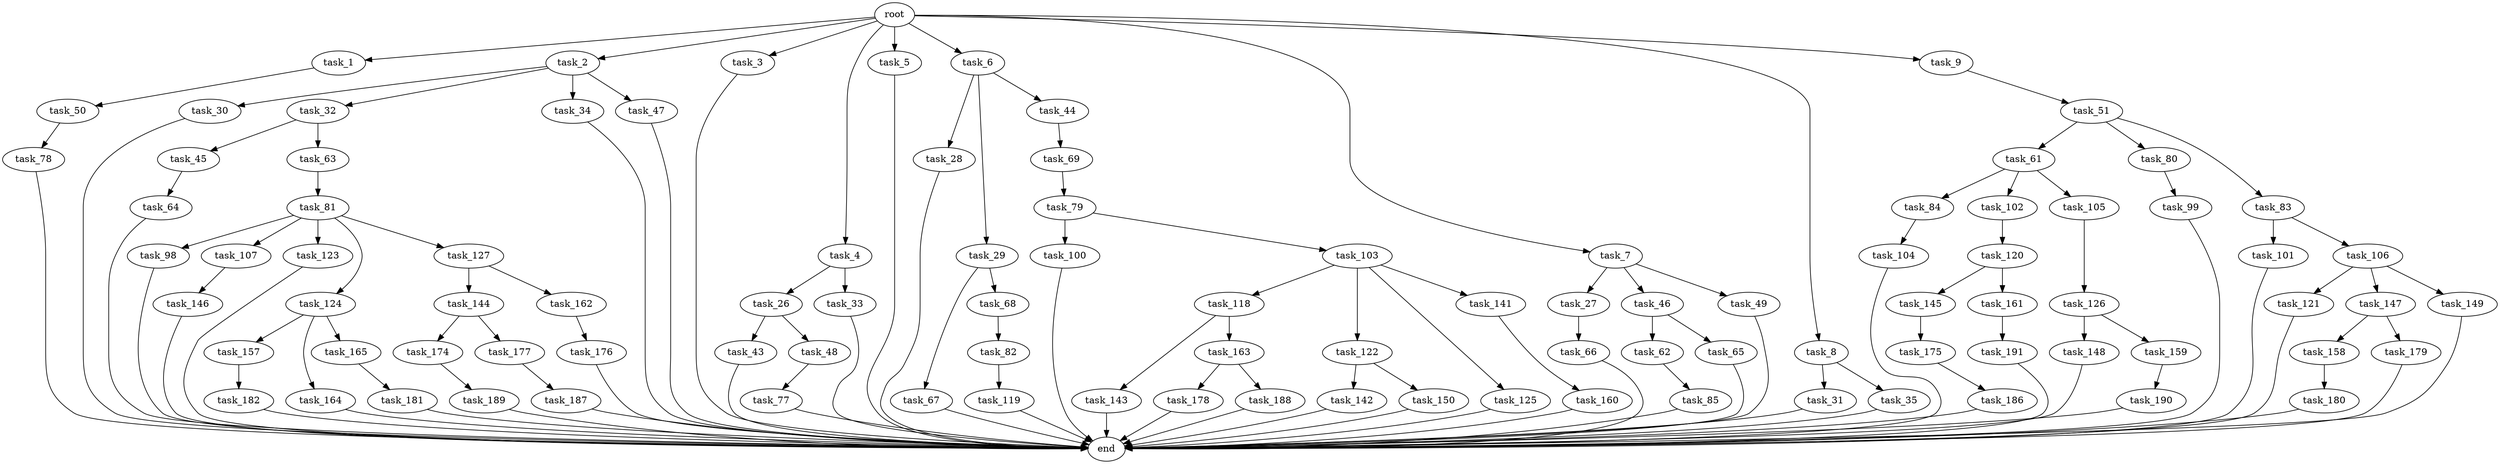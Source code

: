 digraph G {
  root [size="0.000000"];
  task_1 [size="2.048000"];
  task_2 [size="2.048000"];
  task_3 [size="2.048000"];
  task_4 [size="2.048000"];
  task_5 [size="2.048000"];
  task_6 [size="2.048000"];
  task_7 [size="2.048000"];
  task_8 [size="2.048000"];
  task_9 [size="2.048000"];
  task_26 [size="429496729.600000"];
  task_27 [size="1099511627.776000"];
  task_28 [size="274877906.944000"];
  task_29 [size="274877906.944000"];
  task_30 [size="429496729.600000"];
  task_31 [size="841813590.016000"];
  task_32 [size="429496729.600000"];
  task_33 [size="429496729.600000"];
  task_34 [size="429496729.600000"];
  task_35 [size="841813590.016000"];
  task_43 [size="274877906.944000"];
  task_44 [size="274877906.944000"];
  task_45 [size="1391569403.904000"];
  task_46 [size="1099511627.776000"];
  task_47 [size="429496729.600000"];
  task_48 [size="274877906.944000"];
  task_49 [size="1099511627.776000"];
  task_50 [size="154618822.656000"];
  task_51 [size="841813590.016000"];
  task_61 [size="68719476.736000"];
  task_62 [size="154618822.656000"];
  task_63 [size="1391569403.904000"];
  task_64 [size="1099511627.776000"];
  task_65 [size="154618822.656000"];
  task_66 [size="274877906.944000"];
  task_67 [size="841813590.016000"];
  task_68 [size="841813590.016000"];
  task_69 [size="1099511627.776000"];
  task_77 [size="618475290.624000"];
  task_78 [size="841813590.016000"];
  task_79 [size="841813590.016000"];
  task_80 [size="68719476.736000"];
  task_81 [size="1391569403.904000"];
  task_82 [size="429496729.600000"];
  task_83 [size="68719476.736000"];
  task_84 [size="68719476.736000"];
  task_85 [size="274877906.944000"];
  task_98 [size="274877906.944000"];
  task_99 [size="618475290.624000"];
  task_100 [size="1099511627.776000"];
  task_101 [size="841813590.016000"];
  task_102 [size="68719476.736000"];
  task_103 [size="1099511627.776000"];
  task_104 [size="618475290.624000"];
  task_105 [size="68719476.736000"];
  task_106 [size="841813590.016000"];
  task_107 [size="274877906.944000"];
  task_118 [size="618475290.624000"];
  task_119 [size="1099511627.776000"];
  task_120 [size="68719476.736000"];
  task_121 [size="1717986918.400000"];
  task_122 [size="618475290.624000"];
  task_123 [size="274877906.944000"];
  task_124 [size="274877906.944000"];
  task_125 [size="618475290.624000"];
  task_126 [size="618475290.624000"];
  task_127 [size="274877906.944000"];
  task_141 [size="618475290.624000"];
  task_142 [size="154618822.656000"];
  task_143 [size="1717986918.400000"];
  task_144 [size="1391569403.904000"];
  task_145 [size="429496729.600000"];
  task_146 [size="1099511627.776000"];
  task_147 [size="1717986918.400000"];
  task_148 [size="68719476.736000"];
  task_149 [size="1717986918.400000"];
  task_150 [size="154618822.656000"];
  task_157 [size="1717986918.400000"];
  task_158 [size="429496729.600000"];
  task_159 [size="68719476.736000"];
  task_160 [size="154618822.656000"];
  task_161 [size="429496729.600000"];
  task_162 [size="1391569403.904000"];
  task_163 [size="1717986918.400000"];
  task_164 [size="1717986918.400000"];
  task_165 [size="1717986918.400000"];
  task_174 [size="68719476.736000"];
  task_175 [size="618475290.624000"];
  task_176 [size="1099511627.776000"];
  task_177 [size="68719476.736000"];
  task_178 [size="841813590.016000"];
  task_179 [size="429496729.600000"];
  task_180 [size="1391569403.904000"];
  task_181 [size="274877906.944000"];
  task_182 [size="274877906.944000"];
  task_186 [size="154618822.656000"];
  task_187 [size="154618822.656000"];
  task_188 [size="841813590.016000"];
  task_189 [size="429496729.600000"];
  task_190 [size="1717986918.400000"];
  task_191 [size="274877906.944000"];
  end [size="0.000000"];

  root -> task_1 [size="1.000000"];
  root -> task_2 [size="1.000000"];
  root -> task_3 [size="1.000000"];
  root -> task_4 [size="1.000000"];
  root -> task_5 [size="1.000000"];
  root -> task_6 [size="1.000000"];
  root -> task_7 [size="1.000000"];
  root -> task_8 [size="1.000000"];
  root -> task_9 [size="1.000000"];
  task_1 -> task_50 [size="75497472.000000"];
  task_2 -> task_30 [size="209715200.000000"];
  task_2 -> task_32 [size="209715200.000000"];
  task_2 -> task_34 [size="209715200.000000"];
  task_2 -> task_47 [size="209715200.000000"];
  task_3 -> end [size="1.000000"];
  task_4 -> task_26 [size="209715200.000000"];
  task_4 -> task_33 [size="209715200.000000"];
  task_5 -> end [size="1.000000"];
  task_6 -> task_28 [size="134217728.000000"];
  task_6 -> task_29 [size="134217728.000000"];
  task_6 -> task_44 [size="134217728.000000"];
  task_7 -> task_27 [size="536870912.000000"];
  task_7 -> task_46 [size="536870912.000000"];
  task_7 -> task_49 [size="536870912.000000"];
  task_8 -> task_31 [size="411041792.000000"];
  task_8 -> task_35 [size="411041792.000000"];
  task_9 -> task_51 [size="411041792.000000"];
  task_26 -> task_43 [size="134217728.000000"];
  task_26 -> task_48 [size="134217728.000000"];
  task_27 -> task_66 [size="134217728.000000"];
  task_28 -> end [size="1.000000"];
  task_29 -> task_67 [size="411041792.000000"];
  task_29 -> task_68 [size="411041792.000000"];
  task_30 -> end [size="1.000000"];
  task_31 -> end [size="1.000000"];
  task_32 -> task_45 [size="679477248.000000"];
  task_32 -> task_63 [size="679477248.000000"];
  task_33 -> end [size="1.000000"];
  task_34 -> end [size="1.000000"];
  task_35 -> end [size="1.000000"];
  task_43 -> end [size="1.000000"];
  task_44 -> task_69 [size="536870912.000000"];
  task_45 -> task_64 [size="536870912.000000"];
  task_46 -> task_62 [size="75497472.000000"];
  task_46 -> task_65 [size="75497472.000000"];
  task_47 -> end [size="1.000000"];
  task_48 -> task_77 [size="301989888.000000"];
  task_49 -> end [size="1.000000"];
  task_50 -> task_78 [size="411041792.000000"];
  task_51 -> task_61 [size="33554432.000000"];
  task_51 -> task_80 [size="33554432.000000"];
  task_51 -> task_83 [size="33554432.000000"];
  task_61 -> task_84 [size="33554432.000000"];
  task_61 -> task_102 [size="33554432.000000"];
  task_61 -> task_105 [size="33554432.000000"];
  task_62 -> task_85 [size="134217728.000000"];
  task_63 -> task_81 [size="679477248.000000"];
  task_64 -> end [size="1.000000"];
  task_65 -> end [size="1.000000"];
  task_66 -> end [size="1.000000"];
  task_67 -> end [size="1.000000"];
  task_68 -> task_82 [size="209715200.000000"];
  task_69 -> task_79 [size="411041792.000000"];
  task_77 -> end [size="1.000000"];
  task_78 -> end [size="1.000000"];
  task_79 -> task_100 [size="536870912.000000"];
  task_79 -> task_103 [size="536870912.000000"];
  task_80 -> task_99 [size="301989888.000000"];
  task_81 -> task_98 [size="134217728.000000"];
  task_81 -> task_107 [size="134217728.000000"];
  task_81 -> task_123 [size="134217728.000000"];
  task_81 -> task_124 [size="134217728.000000"];
  task_81 -> task_127 [size="134217728.000000"];
  task_82 -> task_119 [size="536870912.000000"];
  task_83 -> task_101 [size="411041792.000000"];
  task_83 -> task_106 [size="411041792.000000"];
  task_84 -> task_104 [size="301989888.000000"];
  task_85 -> end [size="1.000000"];
  task_98 -> end [size="1.000000"];
  task_99 -> end [size="1.000000"];
  task_100 -> end [size="1.000000"];
  task_101 -> end [size="1.000000"];
  task_102 -> task_120 [size="33554432.000000"];
  task_103 -> task_118 [size="301989888.000000"];
  task_103 -> task_122 [size="301989888.000000"];
  task_103 -> task_125 [size="301989888.000000"];
  task_103 -> task_141 [size="301989888.000000"];
  task_104 -> end [size="1.000000"];
  task_105 -> task_126 [size="301989888.000000"];
  task_106 -> task_121 [size="838860800.000000"];
  task_106 -> task_147 [size="838860800.000000"];
  task_106 -> task_149 [size="838860800.000000"];
  task_107 -> task_146 [size="536870912.000000"];
  task_118 -> task_143 [size="838860800.000000"];
  task_118 -> task_163 [size="838860800.000000"];
  task_119 -> end [size="1.000000"];
  task_120 -> task_145 [size="209715200.000000"];
  task_120 -> task_161 [size="209715200.000000"];
  task_121 -> end [size="1.000000"];
  task_122 -> task_142 [size="75497472.000000"];
  task_122 -> task_150 [size="75497472.000000"];
  task_123 -> end [size="1.000000"];
  task_124 -> task_157 [size="838860800.000000"];
  task_124 -> task_164 [size="838860800.000000"];
  task_124 -> task_165 [size="838860800.000000"];
  task_125 -> end [size="1.000000"];
  task_126 -> task_148 [size="33554432.000000"];
  task_126 -> task_159 [size="33554432.000000"];
  task_127 -> task_144 [size="679477248.000000"];
  task_127 -> task_162 [size="679477248.000000"];
  task_141 -> task_160 [size="75497472.000000"];
  task_142 -> end [size="1.000000"];
  task_143 -> end [size="1.000000"];
  task_144 -> task_174 [size="33554432.000000"];
  task_144 -> task_177 [size="33554432.000000"];
  task_145 -> task_175 [size="301989888.000000"];
  task_146 -> end [size="1.000000"];
  task_147 -> task_158 [size="209715200.000000"];
  task_147 -> task_179 [size="209715200.000000"];
  task_148 -> end [size="1.000000"];
  task_149 -> end [size="1.000000"];
  task_150 -> end [size="1.000000"];
  task_157 -> task_182 [size="134217728.000000"];
  task_158 -> task_180 [size="679477248.000000"];
  task_159 -> task_190 [size="838860800.000000"];
  task_160 -> end [size="1.000000"];
  task_161 -> task_191 [size="134217728.000000"];
  task_162 -> task_176 [size="536870912.000000"];
  task_163 -> task_178 [size="411041792.000000"];
  task_163 -> task_188 [size="411041792.000000"];
  task_164 -> end [size="1.000000"];
  task_165 -> task_181 [size="134217728.000000"];
  task_174 -> task_189 [size="209715200.000000"];
  task_175 -> task_186 [size="75497472.000000"];
  task_176 -> end [size="1.000000"];
  task_177 -> task_187 [size="75497472.000000"];
  task_178 -> end [size="1.000000"];
  task_179 -> end [size="1.000000"];
  task_180 -> end [size="1.000000"];
  task_181 -> end [size="1.000000"];
  task_182 -> end [size="1.000000"];
  task_186 -> end [size="1.000000"];
  task_187 -> end [size="1.000000"];
  task_188 -> end [size="1.000000"];
  task_189 -> end [size="1.000000"];
  task_190 -> end [size="1.000000"];
  task_191 -> end [size="1.000000"];
}
